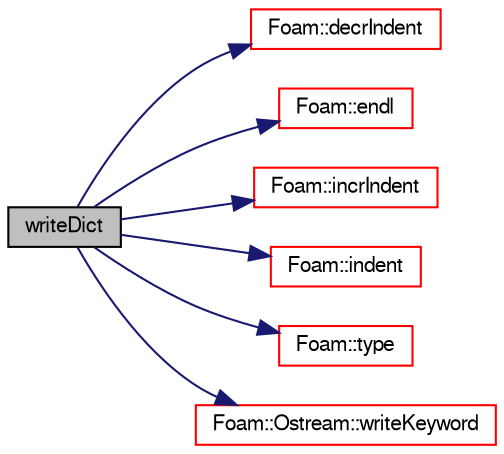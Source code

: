 digraph "writeDict"
{
  bgcolor="transparent";
  edge [fontname="FreeSans",fontsize="10",labelfontname="FreeSans",labelfontsize="10"];
  node [fontname="FreeSans",fontsize="10",shape=record];
  rankdir="LR";
  Node3008 [label="writeDict",height=0.2,width=0.4,color="black", fillcolor="grey75", style="filled", fontcolor="black"];
  Node3008 -> Node3009 [color="midnightblue",fontsize="10",style="solid",fontname="FreeSans"];
  Node3009 [label="Foam::decrIndent",height=0.2,width=0.4,color="red",URL="$a21124.html#a1c3a44e035fae1cd9d5a4a60a7e1c32b",tooltip="Decrement the indent level. "];
  Node3008 -> Node3011 [color="midnightblue",fontsize="10",style="solid",fontname="FreeSans"];
  Node3011 [label="Foam::endl",height=0.2,width=0.4,color="red",URL="$a21124.html#a2db8fe02a0d3909e9351bb4275b23ce4",tooltip="Add newline and flush stream. "];
  Node3008 -> Node3013 [color="midnightblue",fontsize="10",style="solid",fontname="FreeSans"];
  Node3013 [label="Foam::incrIndent",height=0.2,width=0.4,color="red",URL="$a21124.html#a5baff2b2334a238271b33f039e5dde5c",tooltip="Increment the indent level. "];
  Node3008 -> Node3023 [color="midnightblue",fontsize="10",style="solid",fontname="FreeSans"];
  Node3023 [label="Foam::indent",height=0.2,width=0.4,color="red",URL="$a21124.html#ae297c57ea5b952a8bc9e4f30f7ea8701",tooltip="Indent stream. "];
  Node3008 -> Node3024 [color="midnightblue",fontsize="10",style="solid",fontname="FreeSans"];
  Node3024 [label="Foam::type",height=0.2,width=0.4,color="red",URL="$a21124.html#aec48583af672626378f501eb9fc32cd1",tooltip="Return the file type: DIRECTORY or FILE. "];
  Node3008 -> Node3015 [color="midnightblue",fontsize="10",style="solid",fontname="FreeSans"];
  Node3015 [label="Foam::Ostream::writeKeyword",height=0.2,width=0.4,color="red",URL="$a26238.html#a3c58b2bb9174ea3c4a5fa58095d1290e",tooltip="Write the keyword followed by an appropriate indentation. "];
}
